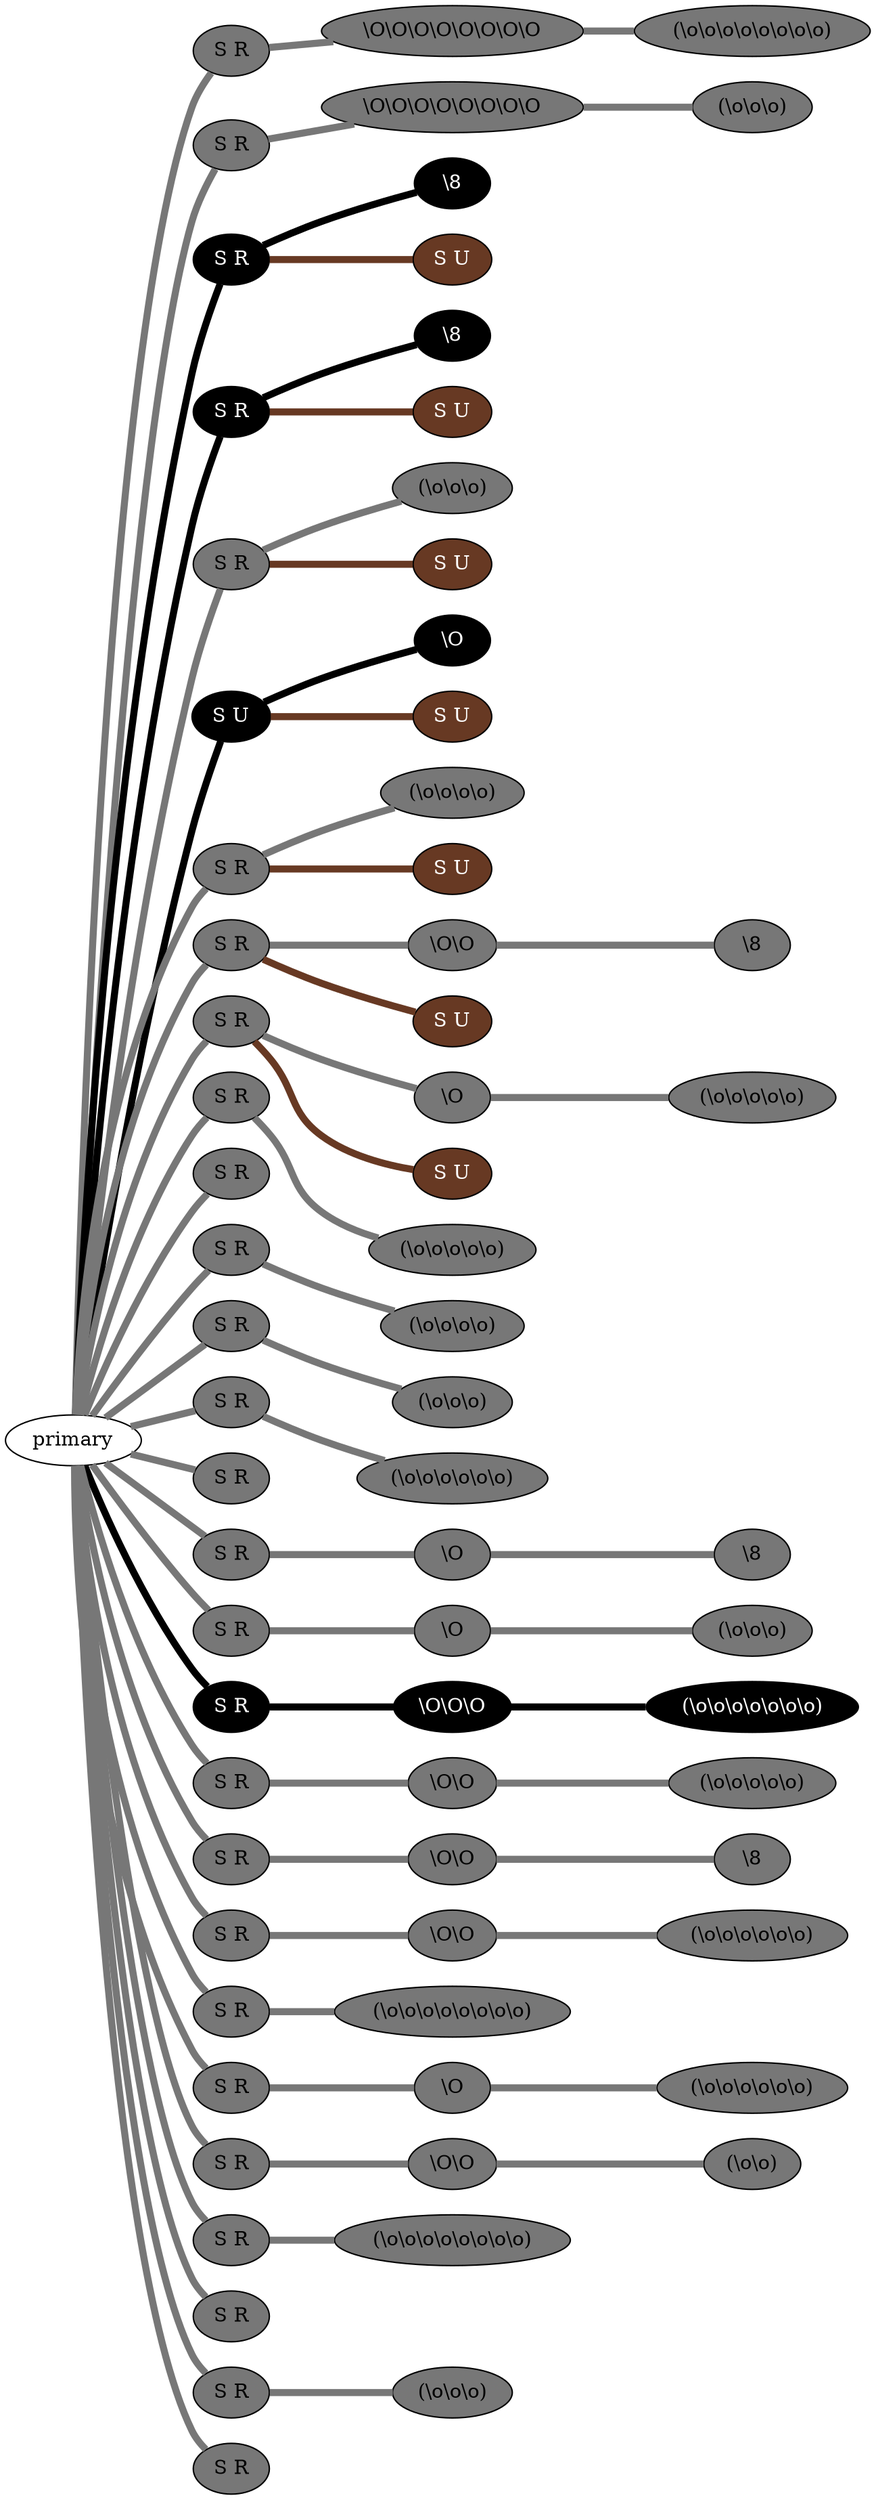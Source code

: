 graph {
 graph [rankdir=LR]
"1" [qtype="pendant_node", pendant_colors="#777777", pendant_ply="S", pendant_attach="R", pendant_length="14.0", label="S R", style=filled, fillcolor="#777777", fontcolor="#000000"]
"primary" -- "1" [qtype="pendant_link",penwidth=5,color="#777777"]
"1:0" [qtype="knot_node", knot_value="8", knot_type="S", knot_position="6.5", knot_spin="Z", label="\\O\\O\\O\\O\\O\\O\\O\\O", style=filled, fillcolor="#777777" , fontcolor="#000000"]
"1" -- "1:0" [qtype="knot_link",penwidth=5,color="#777777"]
"1:1" [qtype="knot_node", knot_value="8", knot_type="L", knot_position="11.5", knot_spin="Z", label="(\\o\\o\\o\\o\\o\\o\\o\\o)", style=filled, fillcolor="#777777" , fontcolor="#000000"]
"1:0" -- "1:1" [qtype="knot_link",penwidth=5,color="#777777"]
"2" [qtype="pendant_node", pendant_colors="#777777", pendant_ply="S", pendant_attach="R", pendant_length="32.0", label="S R", style=filled, fillcolor="#777777", fontcolor="#000000"]
"primary" -- "2" [qtype="pendant_link",penwidth=5,color="#777777"]
"2:0" [qtype="knot_node", knot_value="8", knot_type="S", knot_position="6.5", knot_spin="Z", label="\\O\\O\\O\\O\\O\\O\\O\\O", style=filled, fillcolor="#777777" , fontcolor="#000000"]
"2" -- "2:0" [qtype="knot_link",penwidth=5,color="#777777"]
"2:1" [qtype="knot_node", knot_value="3", knot_type="L", knot_position="11.5", knot_spin="Z", label="(\\o\\o\\o)", style=filled, fillcolor="#777777" , fontcolor="#000000"]
"2:0" -- "2:1" [qtype="knot_link",penwidth=5,color="#777777"]
"3" [qtype="pendant_node", pendant_colors="#000000", pendant_ply="S", pendant_attach="R", pendant_length="32.0", label="S R", style=filled, fillcolor="#000000", fontcolor="#ffffff"]
"primary" -- "3" [qtype="pendant_link",penwidth=5,color="#000000"]
"3:0" [qtype="knot_node", knot_value="1", knot_type="E", knot_position="11.5", knot_spin="Z", label="\\8", style=filled, fillcolor="#000000" , fontcolor="#ffffff"]
"3" -- "3:0" [qtype="knot_link",penwidth=5,color="#000000"]
"3s1" [qtype="pendant_node", pendant_colors="#673923", pendant_ply="S", pendant_attach="U", pendant_length="10.0", label="S U", style=filled, fillcolor="#673923", fontcolor="#ffffff"]
"3" -- "3s1" [qtype="pendant_link",penwidth=5,color="#673923"]
"4" [qtype="pendant_node", pendant_colors="#000000", pendant_ply="S", pendant_attach="R", pendant_length="32.0", label="S R", style=filled, fillcolor="#000000", fontcolor="#ffffff"]
"primary" -- "4" [qtype="pendant_link",penwidth=5,color="#000000"]
"4:0" [qtype="knot_node", knot_value="1", knot_type="E", knot_position="6.0", knot_spin="Z", label="\\8", style=filled, fillcolor="#000000" , fontcolor="#ffffff"]
"4" -- "4:0" [qtype="knot_link",penwidth=5,color="#000000"]
"4s1" [qtype="pendant_node", pendant_colors="#673923", pendant_ply="S", pendant_attach="U", pendant_length="4.5", label="S U", style=filled, fillcolor="#673923", fontcolor="#ffffff"]
"4" -- "4s1" [qtype="pendant_link",penwidth=5,color="#673923"]
"5" [qtype="pendant_node", pendant_colors="#777777", pendant_ply="S", pendant_attach="R", pendant_length="29.0", label="S R", style=filled, fillcolor="#777777", fontcolor="#000000"]
"primary" -- "5" [qtype="pendant_link",penwidth=5,color="#777777"]
"5:0" [qtype="knot_node", knot_value="3", knot_type="L", knot_position="11.0", knot_spin="Z", label="(\\o\\o\\o)", style=filled, fillcolor="#777777" , fontcolor="#000000"]
"5" -- "5:0" [qtype="knot_link",penwidth=5,color="#777777"]
"5s1" [qtype="pendant_node", pendant_colors="#673923", pendant_ply="S", pendant_attach="U", pendant_length="11.0", label="S U", style=filled, fillcolor="#673923", fontcolor="#ffffff"]
"5" -- "5s1" [qtype="pendant_link",penwidth=5,color="#673923"]
"6" [qtype="pendant_node", pendant_colors="#000000", pendant_ply="S", pendant_attach="U", pendant_length="30.0", label="S U", style=filled, fillcolor="#000000", fontcolor="#ffffff"]
"primary" -- "6" [qtype="pendant_link",penwidth=5,color="#000000"]
"6:0" [qtype="knot_node", knot_value="1", knot_type="S", knot_position="5.5", knot_spin="Z", label="\\O", style=filled, fillcolor="#000000" , fontcolor="#ffffff"]
"6" -- "6:0" [qtype="knot_link",penwidth=5,color="#000000"]
"6s1" [qtype="pendant_node", pendant_colors="#673923", pendant_ply="S", pendant_attach="U", pendant_length="9.5", label="S U", style=filled, fillcolor="#673923", fontcolor="#ffffff"]
"6" -- "6s1" [qtype="pendant_link",penwidth=5,color="#673923"]
"7" [qtype="pendant_node", pendant_colors="#777777", pendant_ply="S", pendant_attach="R", pendant_length="30.0", label="S R", style=filled, fillcolor="#777777", fontcolor="#000000"]
"primary" -- "7" [qtype="pendant_link",penwidth=5,color="#777777"]
"7:0" [qtype="knot_node", knot_value="4", knot_type="L", knot_position="11.0", knot_spin="Z", label="(\\o\\o\\o\\o)", style=filled, fillcolor="#777777" , fontcolor="#000000"]
"7" -- "7:0" [qtype="knot_link",penwidth=5,color="#777777"]
"7s1" [qtype="pendant_node", pendant_colors="#673923", pendant_ply="S", pendant_attach="U", pendant_length="12.0", label="S U", style=filled, fillcolor="#673923", fontcolor="#ffffff"]
"7" -- "7s1" [qtype="pendant_link",penwidth=5,color="#673923"]
"8" [qtype="pendant_node", pendant_colors="#777777", pendant_ply="S", pendant_attach="R", pendant_length="28.0", label="S R", style=filled, fillcolor="#777777", fontcolor="#000000"]
"primary" -- "8" [qtype="pendant_link",penwidth=5,color="#777777"]
"8:0" [qtype="knot_node", knot_value="2", knot_type="S", knot_position="6.0", knot_spin="Z", label="\\O\\O", style=filled, fillcolor="#777777" , fontcolor="#000000"]
"8" -- "8:0" [qtype="knot_link",penwidth=5,color="#777777"]
"8:1" [qtype="knot_node", knot_value="1", knot_type="E", knot_position="12.0", knot_spin="Z", label="\\8", style=filled, fillcolor="#777777" , fontcolor="#000000"]
"8:0" -- "8:1" [qtype="knot_link",penwidth=5,color="#777777"]
"8s1" [qtype="pendant_node", pendant_colors="#673923", pendant_ply="S", pendant_attach="U", pendant_length="26.0", label="S U", style=filled, fillcolor="#673923", fontcolor="#ffffff"]
"8" -- "8s1" [qtype="pendant_link",penwidth=5,color="#673923"]
"9" [qtype="pendant_node", pendant_colors="#777777", pendant_ply="S", pendant_attach="R", pendant_length="28.0", label="S R", style=filled, fillcolor="#777777", fontcolor="#000000"]
"primary" -- "9" [qtype="pendant_link",penwidth=5,color="#777777"]
"9:0" [qtype="knot_node", knot_value="1", knot_type="S", knot_position="5.5", knot_spin="Z", label="\\O", style=filled, fillcolor="#777777" , fontcolor="#000000"]
"9" -- "9:0" [qtype="knot_link",penwidth=5,color="#777777"]
"9:1" [qtype="knot_node", knot_value="5", knot_type="L", knot_position="11.0", knot_spin="Z", label="(\\o\\o\\o\\o\\o)", style=filled, fillcolor="#777777" , fontcolor="#000000"]
"9:0" -- "9:1" [qtype="knot_link",penwidth=5,color="#777777"]
"9s1" [qtype="pendant_node", pendant_colors="#673923", pendant_ply="S", pendant_attach="U", pendant_length="0.0", label="S U", style=filled, fillcolor="#673923", fontcolor="#ffffff"]
"9" -- "9s1" [qtype="pendant_link",penwidth=5,color="#673923"]
"10" [qtype="pendant_node", pendant_colors="#777777", pendant_ply="S", pendant_attach="R", pendant_length="27.0", label="S R", style=filled, fillcolor="#777777", fontcolor="#000000"]
"primary" -- "10" [qtype="pendant_link",penwidth=5,color="#777777"]
"10:0" [qtype="knot_node", knot_value="5", knot_type="L", knot_position="11.5", knot_spin="Z", label="(\\o\\o\\o\\o\\o)", style=filled, fillcolor="#777777" , fontcolor="#000000"]
"10" -- "10:0" [qtype="knot_link",penwidth=5,color="#777777"]
"11" [qtype="pendant_node", pendant_colors="#777777", pendant_ply="S", pendant_attach="R", pendant_length="3.0", label="S R", style=filled, fillcolor="#777777", fontcolor="#000000"]
"primary" -- "11" [qtype="pendant_link",penwidth=5,color="#777777"]
"12" [qtype="pendant_node", pendant_colors="#777777", pendant_ply="S", pendant_attach="R", pendant_length="30.0", label="S R", style=filled, fillcolor="#777777", fontcolor="#000000"]
"primary" -- "12" [qtype="pendant_link",penwidth=5,color="#777777"]
"12:0" [qtype="knot_node", knot_value="4", knot_type="L", knot_position="12.0", knot_spin="Z", label="(\\o\\o\\o\\o)", style=filled, fillcolor="#777777" , fontcolor="#000000"]
"12" -- "12:0" [qtype="knot_link",penwidth=5,color="#777777"]
"13" [qtype="pendant_node", pendant_colors="#777777", pendant_ply="S", pendant_attach="R", pendant_length="30.0", label="S R", style=filled, fillcolor="#777777", fontcolor="#000000"]
"primary" -- "13" [qtype="pendant_link",penwidth=5,color="#777777"]
"13:0" [qtype="knot_node", knot_value="3", knot_type="L", knot_position="12.0", knot_spin="Z", label="(\\o\\o\\o)", style=filled, fillcolor="#777777" , fontcolor="#000000"]
"13" -- "13:0" [qtype="knot_link",penwidth=5,color="#777777"]
"14" [qtype="pendant_node", pendant_colors="#777777", pendant_ply="S", pendant_attach="R", pendant_length="25.0", label="S R", style=filled, fillcolor="#777777", fontcolor="#000000"]
"primary" -- "14" [qtype="pendant_link",penwidth=5,color="#777777"]
"14:0" [qtype="knot_node", knot_value="6", knot_type="L", knot_position="25.0", knot_spin="Z", label="(\\o\\o\\o\\o\\o\\o)", style=filled, fillcolor="#777777" , fontcolor="#000000"]
"14" -- "14:0" [qtype="knot_link",penwidth=5,color="#777777"]
"15" [qtype="pendant_node", pendant_colors="#777777", pendant_ply="S", pendant_attach="R", pendant_length="15.0", label="S R", style=filled, fillcolor="#777777", fontcolor="#000000"]
"primary" -- "15" [qtype="pendant_link",penwidth=5,color="#777777"]
"16" [qtype="pendant_node", pendant_colors="#777777", pendant_ply="S", pendant_attach="R", pendant_length="29.0", label="S R", style=filled, fillcolor="#777777", fontcolor="#000000"]
"primary" -- "16" [qtype="pendant_link",penwidth=5,color="#777777"]
"16:0" [qtype="knot_node", knot_value="1", knot_type="S", knot_position="5.5", knot_spin="Z", label="\\O", style=filled, fillcolor="#777777" , fontcolor="#000000"]
"16" -- "16:0" [qtype="knot_link",penwidth=5,color="#777777"]
"16:1" [qtype="knot_node", knot_value="1", knot_type="E", knot_position="12.0", knot_spin="Z", label="\\8", style=filled, fillcolor="#777777" , fontcolor="#000000"]
"16:0" -- "16:1" [qtype="knot_link",penwidth=5,color="#777777"]
"17" [qtype="pendant_node", pendant_colors="#777777", pendant_ply="S", pendant_attach="R", pendant_length="27.0", label="S R", style=filled, fillcolor="#777777", fontcolor="#000000"]
"primary" -- "17" [qtype="pendant_link",penwidth=5,color="#777777"]
"17:0" [qtype="knot_node", knot_value="1", knot_type="S", knot_position="5.5", knot_spin="Z", label="\\O", style=filled, fillcolor="#777777" , fontcolor="#000000"]
"17" -- "17:0" [qtype="knot_link",penwidth=5,color="#777777"]
"17:1" [qtype="knot_node", knot_value="3", knot_type="L", knot_position="11.5", knot_spin="Z", label="(\\o\\o\\o)", style=filled, fillcolor="#777777" , fontcolor="#000000"]
"17:0" -- "17:1" [qtype="knot_link",penwidth=5,color="#777777"]
"18" [qtype="pendant_node", pendant_colors="#000000", pendant_ply="S", pendant_attach="R", pendant_length="24.0", label="S R", style=filled, fillcolor="#000000", fontcolor="#ffffff"]
"primary" -- "18" [qtype="pendant_link",penwidth=5,color="#000000"]
"18:0" [qtype="knot_node", knot_value="3", knot_type="S", knot_position="6.0", knot_spin="Z", label="\\O\\O\\O", style=filled, fillcolor="#000000" , fontcolor="#ffffff"]
"18" -- "18:0" [qtype="knot_link",penwidth=5,color="#000000"]
"18:1" [qtype="knot_node", knot_value="7", knot_type="L", knot_position="12.0", knot_spin="Z", label="(\\o\\o\\o\\o\\o\\o\\o)", style=filled, fillcolor="#000000" , fontcolor="#ffffff"]
"18:0" -- "18:1" [qtype="knot_link",penwidth=5,color="#000000"]
"19" [qtype="pendant_node", pendant_colors="#777777", pendant_ply="S", pendant_attach="R", pendant_length="14.0", label="S R", style=filled, fillcolor="#777777", fontcolor="#000000"]
"primary" -- "19" [qtype="pendant_link",penwidth=5,color="#777777"]
"19:0" [qtype="knot_node", knot_value="2", knot_type="S", knot_position="6.0", knot_spin="Z", label="\\O\\O", style=filled, fillcolor="#777777" , fontcolor="#000000"]
"19" -- "19:0" [qtype="knot_link",penwidth=5,color="#777777"]
"19:1" [qtype="knot_node", knot_value="5", knot_type="L", knot_position="11.5", knot_spin="Z", label="(\\o\\o\\o\\o\\o)", style=filled, fillcolor="#777777" , fontcolor="#000000"]
"19:0" -- "19:1" [qtype="knot_link",penwidth=5,color="#777777"]
"20" [qtype="pendant_node", pendant_colors="#777777", pendant_ply="S", pendant_attach="R", pendant_length="27.0", label="S R", style=filled, fillcolor="#777777", fontcolor="#000000"]
"primary" -- "20" [qtype="pendant_link",penwidth=5,color="#777777"]
"20:0" [qtype="knot_node", knot_value="2", knot_type="S", knot_position="5.5", knot_spin="Z", label="\\O\\O", style=filled, fillcolor="#777777" , fontcolor="#000000"]
"20" -- "20:0" [qtype="knot_link",penwidth=5,color="#777777"]
"20:1" [qtype="knot_node", knot_value="1", knot_type="E", knot_position="12.0", knot_spin="Z", label="\\8", style=filled, fillcolor="#777777" , fontcolor="#000000"]
"20:0" -- "20:1" [qtype="knot_link",penwidth=5,color="#777777"]
"21" [qtype="pendant_node", pendant_colors="#777777", pendant_ply="S", pendant_attach="R", pendant_length="22.0", label="S R", style=filled, fillcolor="#777777", fontcolor="#000000"]
"primary" -- "21" [qtype="pendant_link",penwidth=5,color="#777777"]
"21:0" [qtype="knot_node", knot_value="2", knot_type="S", knot_position="5.5", knot_spin="Z", label="\\O\\O", style=filled, fillcolor="#777777" , fontcolor="#000000"]
"21" -- "21:0" [qtype="knot_link",penwidth=5,color="#777777"]
"21:1" [qtype="knot_node", knot_value="6", knot_type="L", knot_position="11.0", knot_spin="Z", label="(\\o\\o\\o\\o\\o\\o)", style=filled, fillcolor="#777777" , fontcolor="#000000"]
"21:0" -- "21:1" [qtype="knot_link",penwidth=5,color="#777777"]
"22" [qtype="pendant_node", pendant_colors="#777777", pendant_ply="S", pendant_attach="R", pendant_length="24.0", label="S R", style=filled, fillcolor="#777777", fontcolor="#000000"]
"primary" -- "22" [qtype="pendant_link",penwidth=5,color="#777777"]
"22:0" [qtype="knot_node", knot_value="8", knot_type="L", knot_position="11.5", knot_spin="Z", label="(\\o\\o\\o\\o\\o\\o\\o\\o)", style=filled, fillcolor="#777777" , fontcolor="#000000"]
"22" -- "22:0" [qtype="knot_link",penwidth=5,color="#777777"]
"23" [qtype="pendant_node", pendant_colors="#777777", pendant_ply="S", pendant_attach="R", pendant_length="2.5", label="S R", style=filled, fillcolor="#777777", fontcolor="#000000"]
"primary" -- "23" [qtype="pendant_link",penwidth=5,color="#777777"]
"23:0" [qtype="knot_node", knot_value="1", knot_type="S", knot_position="2.5", knot_spin="Z", label="\\O", style=filled, fillcolor="#777777" , fontcolor="#000000"]
"23" -- "23:0" [qtype="knot_link",penwidth=5,color="#777777"]
"23:1" [qtype="knot_node", knot_value="6", knot_type="L", knot_position="2.5", knot_spin="Z", label="(\\o\\o\\o\\o\\o\\o)", style=filled, fillcolor="#777777" , fontcolor="#000000"]
"23:0" -- "23:1" [qtype="knot_link",penwidth=5,color="#777777"]
"24" [qtype="pendant_node", pendant_colors="#777777", pendant_ply="S", pendant_attach="R", pendant_length="26.0", label="S R", style=filled, fillcolor="#777777", fontcolor="#000000"]
"primary" -- "24" [qtype="pendant_link",penwidth=5,color="#777777"]
"24:0" [qtype="knot_node", knot_value="2", knot_type="S", knot_position="5.5", knot_spin="Z", label="\\O\\O", style=filled, fillcolor="#777777" , fontcolor="#000000"]
"24" -- "24:0" [qtype="knot_link",penwidth=5,color="#777777"]
"24:1" [qtype="knot_node", knot_value="2", knot_type="L", knot_position="11.0", knot_spin="Z", label="(\\o\\o)", style=filled, fillcolor="#777777" , fontcolor="#000000"]
"24:0" -- "24:1" [qtype="knot_link",penwidth=5,color="#777777"]
"25" [qtype="pendant_node", pendant_colors="#777777", pendant_ply="S", pendant_attach="R", pendant_length="21.0", label="S R", style=filled, fillcolor="#777777", fontcolor="#000000"]
"primary" -- "25" [qtype="pendant_link",penwidth=5,color="#777777"]
"25:0" [qtype="knot_node", knot_value="8", knot_type="L", knot_position="11.5", knot_spin="Z", label="(\\o\\o\\o\\o\\o\\o\\o\\o)", style=filled, fillcolor="#777777" , fontcolor="#000000"]
"25" -- "25:0" [qtype="knot_link",penwidth=5,color="#777777"]
"26" [qtype="pendant_node", pendant_colors="#777777", pendant_ply="S", pendant_attach="R", pendant_length="2.5", label="S R", style=filled, fillcolor="#777777", fontcolor="#000000"]
"primary" -- "26" [qtype="pendant_link",penwidth=5,color="#777777"]
"27" [qtype="pendant_node", pendant_colors="#777777", pendant_ply="S", pendant_attach="R", pendant_length="26.0", label="S R", style=filled, fillcolor="#777777", fontcolor="#000000"]
"primary" -- "27" [qtype="pendant_link",penwidth=5,color="#777777"]
"27:0" [qtype="knot_node", knot_value="3", knot_type="L", knot_position="11.0", knot_spin="Z", label="(\\o\\o\\o)", style=filled, fillcolor="#777777" , fontcolor="#000000"]
"27" -- "27:0" [qtype="knot_link",penwidth=5,color="#777777"]
"28" [qtype="pendant_node", pendant_colors="#777777", pendant_ply="S", pendant_attach="R", pendant_length="28.0", label="S R", style=filled, fillcolor="#777777", fontcolor="#000000"]
"primary" -- "28" [qtype="pendant_link",penwidth=5,color="#777777"]
}
